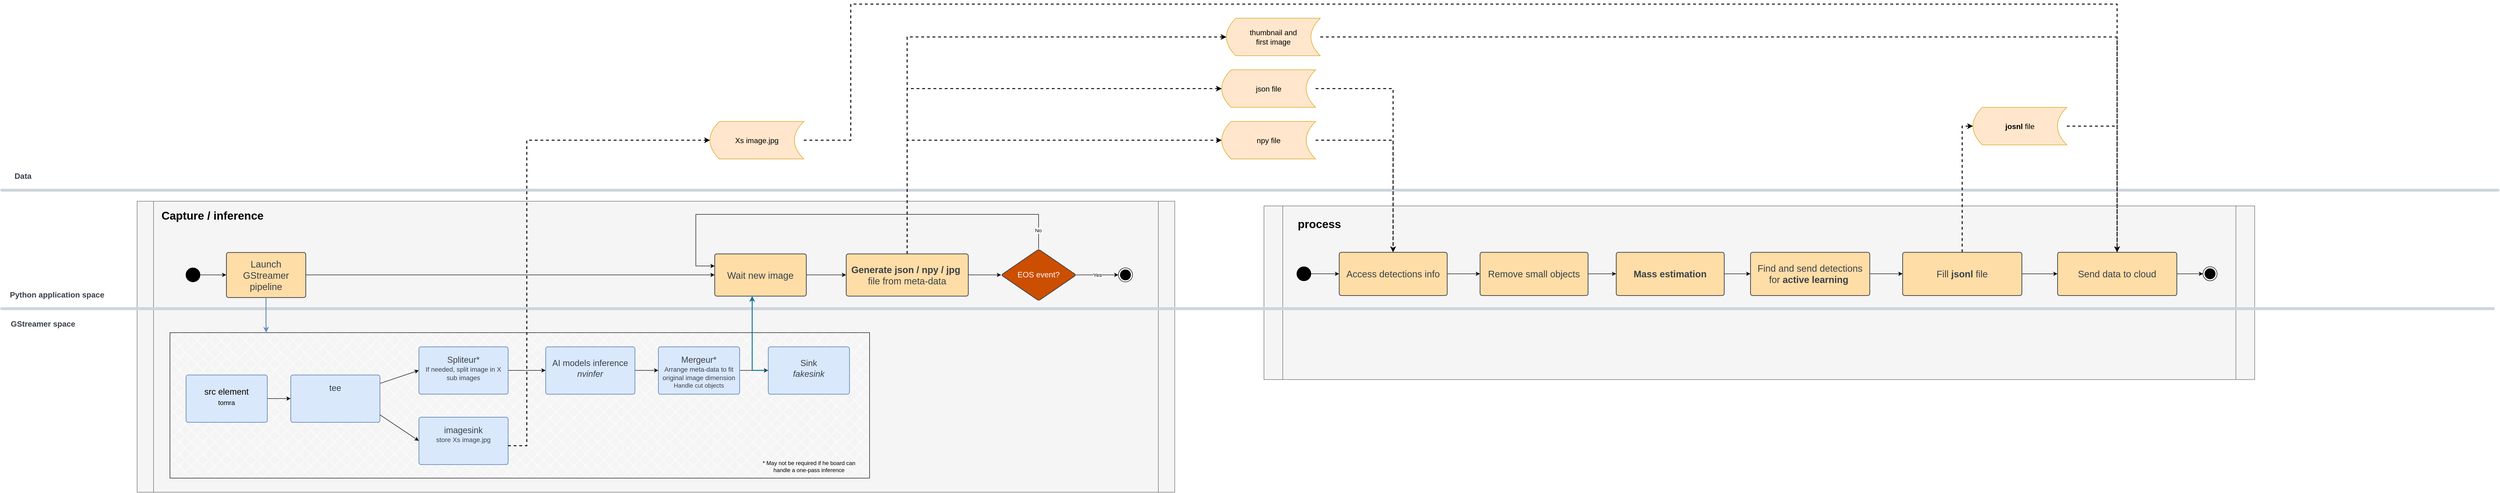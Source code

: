 <mxfile version="24.1.0" type="device">
  <diagram name="Page-1" id="bLCGhRyFuuZeX_9Asj9D">
    <mxGraphModel dx="3430" dy="1783" grid="1" gridSize="10" guides="1" tooltips="1" connect="1" arrows="1" fold="1" page="1" pageScale="1" pageWidth="827" pageHeight="1169" background="none" math="0" shadow="0">
      <root>
        <mxCell id="0" />
        <mxCell id="1" parent="0" />
        <mxCell id="dOEUqFh9uXieKaGuI0-Z-1" value="" style="shape=process;whiteSpace=wrap;html=1;backgroundOutline=1;size=0.019;fillColor=#f5f5f5;fontColor=#333333;strokeColor=#666666;" parent="1" vertex="1">
          <mxGeometry x="2770" y="489.8" width="2110" height="370" as="geometry" />
        </mxCell>
        <mxCell id="dOEUqFh9uXieKaGuI0-Z-2" value="" style="shape=process;whiteSpace=wrap;html=1;backgroundOutline=1;size=0.016;fillColor=#f5f5f5;fontColor=#333333;strokeColor=#666666;" parent="1" vertex="1">
          <mxGeometry x="370" y="479.8" width="2210" height="620" as="geometry" />
        </mxCell>
        <mxCell id="dOEUqFh9uXieKaGuI0-Z-3" value="Python application space" style="html=1;overflow=block;blockSpacing=1;whiteSpace=wrap;fontSize=16.7;fontColor=#3a414a;fontStyle=1;align=left;spacing=9;strokeOpacity=0;fillOpacity=0;rounded=1;absoluteArcSize=1;arcSize=9;fillColor=#000000;strokeWidth=1.5;lucidId=uomkAWNqSnUE;" parent="1" vertex="1">
          <mxGeometry x="90" y="642.62" width="239" height="75" as="geometry" />
        </mxCell>
        <mxCell id="dOEUqFh9uXieKaGuI0-Z-4" value="GStreamer space" style="html=1;overflow=block;blockSpacing=1;whiteSpace=wrap;fontSize=16.7;fontColor=#3a414a;fontStyle=1;align=left;spacing=9;verticalAlign=middle;strokeOpacity=0;fillOpacity=0;rounded=1;absoluteArcSize=1;arcSize=9;fillColor=#000000;strokeWidth=1.5;lucidId=13mkEYLY9BoW;" parent="1" vertex="1">
          <mxGeometry x="92" y="697.46" width="239" height="90" as="geometry" />
        </mxCell>
        <mxCell id="dOEUqFh9uXieKaGuI0-Z-5" style="edgeStyle=orthogonalEdgeStyle;rounded=0;orthogonalLoop=1;jettySize=auto;html=1;exitX=1;exitY=0.5;exitDx=0;exitDy=0;entryX=0;entryY=0.5;entryDx=0;entryDy=0;" parent="1" source="dOEUqFh9uXieKaGuI0-Z-81" target="dOEUqFh9uXieKaGuI0-Z-54" edge="1">
          <mxGeometry relative="1" as="geometry">
            <mxPoint x="600" y="636.72" as="sourcePoint" />
            <mxPoint x="570.0" y="636.72" as="targetPoint" />
          </mxGeometry>
        </mxCell>
        <mxCell id="dOEUqFh9uXieKaGuI0-Z-6" value="" style="html=1;overflow=block;blockSpacing=1;whiteSpace=wrap;fontSize=13;spacing=0;strokeColor=#ced4db;strokeOpacity=100;rounded=1;absoluteArcSize=1;arcSize=9;strokeWidth=3;lucidId=4jmkHQJY3b9r;" parent="1" vertex="1">
          <mxGeometry x="80" y="454.8" width="5320" height="3" as="geometry" />
        </mxCell>
        <mxCell id="dOEUqFh9uXieKaGuI0-Z-7" value="Data" style="html=1;overflow=block;blockSpacing=1;whiteSpace=wrap;fontSize=16.7;fontColor=#3a414a;fontStyle=1;align=left;spacing=9;strokeOpacity=0;fillOpacity=0;rounded=1;absoluteArcSize=1;arcSize=9;fillColor=#000000;strokeWidth=1.5;lucidId=uomkAWNqSnUE;" parent="1" vertex="1">
          <mxGeometry x="100" y="389.8" width="239" height="75" as="geometry" />
        </mxCell>
        <mxCell id="dOEUqFh9uXieKaGuI0-Z-8" style="edgeStyle=orthogonalEdgeStyle;rounded=0;orthogonalLoop=1;jettySize=auto;html=1;entryX=0.5;entryY=0;entryDx=0;entryDy=0;dashed=1;strokeWidth=2;" parent="1" source="dOEUqFh9uXieKaGuI0-Z-9" target="dOEUqFh9uXieKaGuI0-Z-44" edge="1">
          <mxGeometry relative="1" as="geometry">
            <Array as="points">
              <mxPoint x="1890" y="349.8" />
              <mxPoint x="1890" y="59.8" />
              <mxPoint x="4587" y="59.8" />
            </Array>
          </mxGeometry>
        </mxCell>
        <mxCell id="dOEUqFh9uXieKaGuI0-Z-9" value="&lt;font size=&quot;3&quot;&gt;Xs image.jpg&lt;/font&gt;" style="shape=dataStorage;whiteSpace=wrap;html=1;fixedSize=1;fillColor=#ffe6cc;strokeColor=#d79b00;" parent="1" vertex="1">
          <mxGeometry x="1590" y="309.8" width="200" height="80" as="geometry" />
        </mxCell>
        <mxCell id="dOEUqFh9uXieKaGuI0-Z-88" style="edgeStyle=orthogonalEdgeStyle;rounded=0;orthogonalLoop=1;jettySize=auto;html=1;entryX=0;entryY=0.5;entryDx=0;entryDy=0;" parent="1" source="dOEUqFh9uXieKaGuI0-Z-16" target="dOEUqFh9uXieKaGuI0-Z-22" edge="1">
          <mxGeometry relative="1" as="geometry" />
        </mxCell>
        <mxCell id="dOEUqFh9uXieKaGuI0-Z-16" value="Wait new image" style="html=1;overflow=block;blockSpacing=1;whiteSpace=wrap;fontSize=20;fontColor=#3a414a;spacing=9;strokeColor=#3a414a;strokeOpacity=100;fillOpacity=100;rounded=1;absoluteArcSize=1;arcSize=9;fillColor=#ffdda6;strokeWidth=1.5;lucidId=LZbpj7SQXTFc;" parent="1" vertex="1">
          <mxGeometry x="1600" y="591.72" width="195" height="90" as="geometry" />
        </mxCell>
        <mxCell id="dOEUqFh9uXieKaGuI0-Z-17" style="edgeStyle=orthogonalEdgeStyle;rounded=0;orthogonalLoop=1;jettySize=auto;html=1;exitX=0.5;exitY=1;exitDx=0;exitDy=0;" parent="1" edge="1">
          <mxGeometry relative="1" as="geometry">
            <mxPoint x="1863.5" y="707.38" as="sourcePoint" />
            <mxPoint x="1863.5" y="707.38" as="targetPoint" />
          </mxGeometry>
        </mxCell>
        <mxCell id="dOEUqFh9uXieKaGuI0-Z-18" style="edgeStyle=orthogonalEdgeStyle;rounded=0;orthogonalLoop=1;jettySize=auto;html=1;entryX=0;entryY=0.5;entryDx=0;entryDy=0;dashed=1;strokeWidth=2;exitX=0.5;exitY=0;exitDx=0;exitDy=0;" parent="1" source="dOEUqFh9uXieKaGuI0-Z-22" target="dOEUqFh9uXieKaGuI0-Z-24" edge="1">
          <mxGeometry relative="1" as="geometry" />
        </mxCell>
        <mxCell id="dOEUqFh9uXieKaGuI0-Z-19" style="edgeStyle=orthogonalEdgeStyle;rounded=0;orthogonalLoop=1;jettySize=auto;html=1;entryX=0;entryY=0.5;entryDx=0;entryDy=0;dashed=1;strokeWidth=2;exitX=0.5;exitY=0;exitDx=0;exitDy=0;" parent="1" source="dOEUqFh9uXieKaGuI0-Z-22" target="dOEUqFh9uXieKaGuI0-Z-26" edge="1">
          <mxGeometry relative="1" as="geometry" />
        </mxCell>
        <mxCell id="dOEUqFh9uXieKaGuI0-Z-20" style="edgeStyle=orthogonalEdgeStyle;rounded=0;orthogonalLoop=1;jettySize=auto;html=1;entryX=0;entryY=0.5;entryDx=0;entryDy=0;dashed=1;strokeWidth=2;exitX=0.5;exitY=0;exitDx=0;exitDy=0;" parent="1" source="dOEUqFh9uXieKaGuI0-Z-22" target="dOEUqFh9uXieKaGuI0-Z-46" edge="1">
          <mxGeometry relative="1" as="geometry" />
        </mxCell>
        <mxCell id="dOEUqFh9uXieKaGuI0-Z-21" style="edgeStyle=orthogonalEdgeStyle;rounded=0;orthogonalLoop=1;jettySize=auto;html=1;" parent="1" source="dOEUqFh9uXieKaGuI0-Z-22" target="dOEUqFh9uXieKaGuI0-Z-50" edge="1">
          <mxGeometry relative="1" as="geometry" />
        </mxCell>
        <mxCell id="dOEUqFh9uXieKaGuI0-Z-22" value="&lt;b&gt;Generate json / npy / jpg&lt;/b&gt;&lt;b&gt;&amp;nbsp;&lt;/b&gt; file from meta-data" style="html=1;overflow=block;blockSpacing=1;whiteSpace=wrap;fontSize=20;fontColor=#3a414a;spacing=9;strokeColor=#3a414a;strokeOpacity=100;fillOpacity=100;rounded=1;absoluteArcSize=1;arcSize=9;fillColor=#ffdda6;strokeWidth=1.5;lucidId=LZbpj7SQXTFc;" parent="1" vertex="1">
          <mxGeometry x="1880" y="591.72" width="260" height="90" as="geometry" />
        </mxCell>
        <mxCell id="dOEUqFh9uXieKaGuI0-Z-23" style="edgeStyle=orthogonalEdgeStyle;rounded=0;orthogonalLoop=1;jettySize=auto;html=1;exitX=1;exitY=0.5;exitDx=0;exitDy=0;entryX=0.5;entryY=0;entryDx=0;entryDy=0;dashed=1;strokeWidth=2;" parent="1" source="dOEUqFh9uXieKaGuI0-Z-24" target="dOEUqFh9uXieKaGuI0-Z-29" edge="1">
          <mxGeometry relative="1" as="geometry" />
        </mxCell>
        <mxCell id="dOEUqFh9uXieKaGuI0-Z-24" value="&lt;font size=&quot;3&quot;&gt;json file&lt;/font&gt;" style="shape=dataStorage;whiteSpace=wrap;html=1;fixedSize=1;fillColor=#ffe6cc;strokeColor=#d79b00;" parent="1" vertex="1">
          <mxGeometry x="2680" y="199.8" width="200" height="80" as="geometry" />
        </mxCell>
        <mxCell id="dOEUqFh9uXieKaGuI0-Z-25" style="edgeStyle=orthogonalEdgeStyle;rounded=0;orthogonalLoop=1;jettySize=auto;html=1;dashed=1;strokeWidth=2;" parent="1" source="dOEUqFh9uXieKaGuI0-Z-26" target="dOEUqFh9uXieKaGuI0-Z-29" edge="1">
          <mxGeometry relative="1" as="geometry" />
        </mxCell>
        <mxCell id="dOEUqFh9uXieKaGuI0-Z-26" value="&lt;font size=&quot;3&quot;&gt;npy file&lt;/font&gt;" style="shape=dataStorage;whiteSpace=wrap;html=1;fixedSize=1;fillColor=#ffe6cc;strokeColor=#d79b00;" parent="1" vertex="1">
          <mxGeometry x="2680" y="309.8" width="200" height="80" as="geometry" />
        </mxCell>
        <mxCell id="dOEUqFh9uXieKaGuI0-Z-27" value="" style="html=1;overflow=block;blockSpacing=1;whiteSpace=wrap;fontSize=13;spacing=0;strokeColor=#ced4db;strokeOpacity=100;rounded=1;absoluteArcSize=1;arcSize=9;strokeWidth=3;lucidId=4jmkHQJY3b9r;" parent="1" vertex="1">
          <mxGeometry x="80" y="707.24" width="5310" height="3" as="geometry" />
        </mxCell>
        <mxCell id="dOEUqFh9uXieKaGuI0-Z-28" style="edgeStyle=orthogonalEdgeStyle;rounded=0;orthogonalLoop=1;jettySize=auto;html=1;entryX=0;entryY=0.5;entryDx=0;entryDy=0;" parent="1" source="dOEUqFh9uXieKaGuI0-Z-29" target="dOEUqFh9uXieKaGuI0-Z-31" edge="1">
          <mxGeometry relative="1" as="geometry" />
        </mxCell>
        <mxCell id="dOEUqFh9uXieKaGuI0-Z-29" value="Access detections info" style="html=1;overflow=block;blockSpacing=1;whiteSpace=wrap;fontSize=20;fontColor=#3a414a;spacing=9;strokeColor=#3a414a;strokeOpacity=100;fillOpacity=100;rounded=1;absoluteArcSize=1;arcSize=9;fillColor=#ffdda6;strokeWidth=1.5;lucidId=Gkmk1B4An0wA;" parent="1" vertex="1">
          <mxGeometry x="2930" y="588.36" width="230" height="92.13" as="geometry" />
        </mxCell>
        <mxCell id="dOEUqFh9uXieKaGuI0-Z-30" style="edgeStyle=orthogonalEdgeStyle;rounded=0;orthogonalLoop=1;jettySize=auto;html=1;entryX=0;entryY=0.5;entryDx=0;entryDy=0;" parent="1" source="dOEUqFh9uXieKaGuI0-Z-31" target="dOEUqFh9uXieKaGuI0-Z-33" edge="1">
          <mxGeometry relative="1" as="geometry" />
        </mxCell>
        <mxCell id="dOEUqFh9uXieKaGuI0-Z-31" value="Remove small objects" style="html=1;overflow=block;blockSpacing=1;whiteSpace=wrap;fontSize=20;fontColor=#3a414a;spacing=9;strokeColor=#3a414a;strokeOpacity=100;fillOpacity=100;rounded=1;absoluteArcSize=1;arcSize=9;fillColor=#ffdda6;strokeWidth=1.5;lucidId=Gkmk1B4An0wA;" parent="1" vertex="1">
          <mxGeometry x="3230" y="588.36" width="230" height="92.13" as="geometry" />
        </mxCell>
        <mxCell id="dOEUqFh9uXieKaGuI0-Z-32" style="edgeStyle=orthogonalEdgeStyle;rounded=0;orthogonalLoop=1;jettySize=auto;html=1;entryX=0;entryY=0.5;entryDx=0;entryDy=0;" parent="1" source="dOEUqFh9uXieKaGuI0-Z-33" target="dOEUqFh9uXieKaGuI0-Z-35" edge="1">
          <mxGeometry relative="1" as="geometry" />
        </mxCell>
        <mxCell id="dOEUqFh9uXieKaGuI0-Z-33" value="&lt;b&gt;Mass estimation&lt;/b&gt;" style="html=1;overflow=block;blockSpacing=1;whiteSpace=wrap;fontSize=20;fontColor=#3a414a;spacing=9;strokeColor=#3a414a;strokeOpacity=100;fillOpacity=100;rounded=1;absoluteArcSize=1;arcSize=9;fillColor=#ffdda6;strokeWidth=1.5;lucidId=Gkmk1B4An0wA;" parent="1" vertex="1">
          <mxGeometry x="3520" y="588.36" width="230" height="92.13" as="geometry" />
        </mxCell>
        <mxCell id="dOEUqFh9uXieKaGuI0-Z-34" style="edgeStyle=orthogonalEdgeStyle;rounded=0;orthogonalLoop=1;jettySize=auto;html=1;" parent="1" source="dOEUqFh9uXieKaGuI0-Z-35" target="dOEUqFh9uXieKaGuI0-Z-38" edge="1">
          <mxGeometry relative="1" as="geometry" />
        </mxCell>
        <mxCell id="dOEUqFh9uXieKaGuI0-Z-35" value="Find and send detections for&lt;b&gt; active learning&amp;nbsp;&lt;/b&gt;" style="html=1;overflow=block;blockSpacing=1;whiteSpace=wrap;fontSize=20;fontColor=#3a414a;spacing=9;strokeColor=#3a414a;strokeOpacity=100;fillOpacity=100;rounded=1;absoluteArcSize=1;arcSize=9;fillColor=#ffdda6;strokeWidth=1.5;lucidId=Gkmk1B4An0wA;" parent="1" vertex="1">
          <mxGeometry x="3806" y="588.36" width="254" height="92.13" as="geometry" />
        </mxCell>
        <mxCell id="dOEUqFh9uXieKaGuI0-Z-36" style="edgeStyle=orthogonalEdgeStyle;rounded=0;orthogonalLoop=1;jettySize=auto;html=1;entryX=0;entryY=0.5;entryDx=0;entryDy=0;dashed=1;strokeWidth=2;" parent="1" source="dOEUqFh9uXieKaGuI0-Z-38" target="dOEUqFh9uXieKaGuI0-Z-40" edge="1">
          <mxGeometry relative="1" as="geometry" />
        </mxCell>
        <mxCell id="dOEUqFh9uXieKaGuI0-Z-37" style="edgeStyle=orthogonalEdgeStyle;rounded=0;orthogonalLoop=1;jettySize=auto;html=1;entryX=0;entryY=0.5;entryDx=0;entryDy=0;" parent="1" source="dOEUqFh9uXieKaGuI0-Z-38" target="dOEUqFh9uXieKaGuI0-Z-44" edge="1">
          <mxGeometry relative="1" as="geometry" />
        </mxCell>
        <mxCell id="dOEUqFh9uXieKaGuI0-Z-38" value="Fill &lt;b&gt;jsonl &lt;/b&gt;file" style="html=1;overflow=block;blockSpacing=1;whiteSpace=wrap;fontSize=20;fontColor=#3a414a;spacing=9;strokeColor=#3a414a;strokeOpacity=100;fillOpacity=100;rounded=1;absoluteArcSize=1;arcSize=9;fillColor=#ffdda6;strokeWidth=1.5;lucidId=Gkmk1B4An0wA;" parent="1" vertex="1">
          <mxGeometry x="4130" y="588.36" width="254" height="92.13" as="geometry" />
        </mxCell>
        <mxCell id="dOEUqFh9uXieKaGuI0-Z-39" style="edgeStyle=orthogonalEdgeStyle;rounded=0;orthogonalLoop=1;jettySize=auto;html=1;entryX=0.5;entryY=0;entryDx=0;entryDy=0;dashed=1;strokeWidth=2;" parent="1" source="dOEUqFh9uXieKaGuI0-Z-40" target="dOEUqFh9uXieKaGuI0-Z-44" edge="1">
          <mxGeometry relative="1" as="geometry">
            <Array as="points">
              <mxPoint x="4587" y="319.8" />
            </Array>
          </mxGeometry>
        </mxCell>
        <mxCell id="dOEUqFh9uXieKaGuI0-Z-40" value="&lt;font size=&quot;3&quot;&gt;&lt;b&gt;josnl&lt;/b&gt; file&lt;/font&gt;" style="shape=dataStorage;whiteSpace=wrap;html=1;fixedSize=1;fillColor=#ffe6cc;strokeColor=#d79b00;" parent="1" vertex="1">
          <mxGeometry x="4280" y="279.8" width="200" height="80" as="geometry" />
        </mxCell>
        <mxCell id="dOEUqFh9uXieKaGuI0-Z-41" value="&lt;h1 style=&quot;margin-top: 0px;&quot;&gt;Capture / inference&lt;/h1&gt;" style="text;html=1;whiteSpace=wrap;overflow=hidden;rounded=0;" parent="1" vertex="1">
          <mxGeometry x="420" y="489.8" width="249" height="45.96" as="geometry" />
        </mxCell>
        <mxCell id="dOEUqFh9uXieKaGuI0-Z-42" value="&lt;h1 style=&quot;margin-top: 0px;&quot;&gt;process&lt;/h1&gt;" style="text;html=1;whiteSpace=wrap;overflow=hidden;rounded=0;" parent="1" vertex="1">
          <mxGeometry x="2840" y="508.36" width="180" height="120" as="geometry" />
        </mxCell>
        <mxCell id="dOEUqFh9uXieKaGuI0-Z-43" style="edgeStyle=orthogonalEdgeStyle;rounded=0;orthogonalLoop=1;jettySize=auto;html=1;entryX=0;entryY=0.5;entryDx=0;entryDy=0;" parent="1" source="dOEUqFh9uXieKaGuI0-Z-44" target="dOEUqFh9uXieKaGuI0-Z-85" edge="1">
          <mxGeometry relative="1" as="geometry">
            <mxPoint x="4790" y="634.4" as="targetPoint" />
          </mxGeometry>
        </mxCell>
        <mxCell id="dOEUqFh9uXieKaGuI0-Z-44" value="Send data to cloud" style="html=1;overflow=block;blockSpacing=1;whiteSpace=wrap;fontSize=20;fontColor=#3a414a;spacing=9;strokeColor=#3a414a;strokeOpacity=100;fillOpacity=100;rounded=1;absoluteArcSize=1;arcSize=9;fillColor=#ffdda6;strokeWidth=1.5;lucidId=Gkmk1B4An0wA;" parent="1" vertex="1">
          <mxGeometry x="4460" y="588.36" width="254" height="92.13" as="geometry" />
        </mxCell>
        <mxCell id="dOEUqFh9uXieKaGuI0-Z-45" style="edgeStyle=orthogonalEdgeStyle;rounded=0;orthogonalLoop=1;jettySize=auto;html=1;dashed=1;strokeWidth=2;" parent="1" source="dOEUqFh9uXieKaGuI0-Z-46" target="dOEUqFh9uXieKaGuI0-Z-44" edge="1">
          <mxGeometry relative="1" as="geometry">
            <Array as="points">
              <mxPoint x="4587" y="129.8" />
            </Array>
          </mxGeometry>
        </mxCell>
        <mxCell id="dOEUqFh9uXieKaGuI0-Z-46" value="&lt;font size=&quot;3&quot;&gt;thumbnail and &lt;br&gt;first image&lt;/font&gt;" style="shape=dataStorage;whiteSpace=wrap;html=1;fixedSize=1;fillColor=#ffe6cc;strokeColor=#d79b00;" parent="1" vertex="1">
          <mxGeometry x="2690" y="89.8" width="200" height="80" as="geometry" />
        </mxCell>
        <mxCell id="dOEUqFh9uXieKaGuI0-Z-47" style="edgeStyle=orthogonalEdgeStyle;rounded=0;orthogonalLoop=1;jettySize=auto;html=1;" parent="1" source="dOEUqFh9uXieKaGuI0-Z-50" edge="1">
          <mxGeometry relative="1" as="geometry">
            <mxPoint x="1600" y="617.8" as="targetPoint" />
            <Array as="points">
              <mxPoint x="2290" y="507.8" />
              <mxPoint x="1560" y="507.8" />
              <mxPoint x="1560" y="617.8" />
            </Array>
          </mxGeometry>
        </mxCell>
        <mxCell id="dOEUqFh9uXieKaGuI0-Z-48" value="No" style="edgeLabel;html=1;align=center;verticalAlign=middle;resizable=0;points=[];" parent="dOEUqFh9uXieKaGuI0-Z-47" vertex="1" connectable="0">
          <mxGeometry x="-0.916" y="1" relative="1" as="geometry">
            <mxPoint as="offset" />
          </mxGeometry>
        </mxCell>
        <mxCell id="dOEUqFh9uXieKaGuI0-Z-49" value="Yes" style="edgeStyle=orthogonalEdgeStyle;rounded=0;orthogonalLoop=1;jettySize=auto;html=1;entryX=0;entryY=0.5;entryDx=0;entryDy=0;" parent="1" source="dOEUqFh9uXieKaGuI0-Z-50" target="dOEUqFh9uXieKaGuI0-Z-82" edge="1">
          <mxGeometry relative="1" as="geometry">
            <mxPoint x="2700" y="633.213" as="targetPoint" />
          </mxGeometry>
        </mxCell>
        <mxCell id="dOEUqFh9uXieKaGuI0-Z-50" value="EOS event?" style="html=1;overflow=block;blockSpacing=1;whiteSpace=wrap;rhombus;fontSize=16.7;fontColor=#ffffff;spacing=3.8;strokeColor=#3a414a;strokeOpacity=100;fillOpacity=100;rounded=1;absoluteArcSize=1;arcSize=9;fillColor=#cc4e00;strokeWidth=1.5;lucidId=LZbpflzS91ef;" parent="1" vertex="1">
          <mxGeometry x="2210" y="581.87" width="160" height="109.69" as="geometry" />
        </mxCell>
        <mxCell id="dOEUqFh9uXieKaGuI0-Z-53" style="edgeStyle=orthogonalEdgeStyle;rounded=0;orthogonalLoop=1;jettySize=auto;html=1;" parent="1" source="dOEUqFh9uXieKaGuI0-Z-54" target="dOEUqFh9uXieKaGuI0-Z-16" edge="1">
          <mxGeometry relative="1" as="geometry" />
        </mxCell>
        <mxCell id="dOEUqFh9uXieKaGuI0-Z-54" value="Launch GStreamer pipeline" style="html=1;overflow=block;blockSpacing=1;whiteSpace=wrap;fontSize=20;fontColor=#3a414a;spacing=9;strokeColor=#3a414a;strokeOpacity=100;fillOpacity=100;rounded=1;absoluteArcSize=1;arcSize=9;fillColor=#ffdda6;strokeWidth=1.5;lucidId=Gkmk1B4An0wA;" parent="1" vertex="1">
          <mxGeometry x="560" y="588.74" width="169" height="95.96" as="geometry" />
        </mxCell>
        <mxCell id="dOEUqFh9uXieKaGuI0-Z-57" value="" style="rounded=0;whiteSpace=wrap;html=1;fillStyle=cross-hatch;" parent="1" vertex="1">
          <mxGeometry x="440" y="759.8" width="1490" height="310" as="geometry" />
        </mxCell>
        <mxCell id="dOEUqFh9uXieKaGuI0-Z-87" style="edgeStyle=orthogonalEdgeStyle;rounded=0;orthogonalLoop=1;jettySize=auto;html=1;entryX=0;entryY=0.5;entryDx=0;entryDy=0;" parent="1" source="dOEUqFh9uXieKaGuI0-Z-59" target="dOEUqFh9uXieKaGuI0-Z-62" edge="1">
          <mxGeometry relative="1" as="geometry" />
        </mxCell>
        <mxCell id="dOEUqFh9uXieKaGuI0-Z-59" value="&lt;div style=&quot;display: flex; justify-content: center; text-align: center; align-items: baseline; line-height: 1.25; margin-top: -2px;&quot;&gt;&lt;span style=&quot;color: rgb(58, 65, 74);&quot;&gt;&lt;br&gt;&lt;span style=&quot;font-size: 18.3px;&quot;&gt;Spliteur*&lt;/span&gt;&lt;br&gt;&lt;font style=&quot;font-size: 14px;&quot;&gt;If needed, split image in X sub images&lt;br&gt;&lt;/font&gt;&lt;/span&gt;&lt;/div&gt;" style="html=1;overflow=block;blockSpacing=1;whiteSpace=wrap;fontSize=13;spacing=3.8;verticalAlign=top;strokeColor=#6c8ebf;strokeOpacity=100;fillOpacity=100;rounded=1;absoluteArcSize=1;arcSize=9;fillColor=#dae8fc;strokeWidth=1.5;lucidId=0~OilkY4ChpM;" parent="1" vertex="1">
          <mxGeometry x="970" y="789.799" width="190" height="100.822" as="geometry" />
        </mxCell>
        <mxCell id="dOEUqFh9uXieKaGuI0-Z-60" value="&lt;div style=&quot;display: flex; justify-content: center; text-align: center; align-items: baseline; font-size: 0; line-height: 1.25;margin-top: -2px;&quot;&gt;&lt;span&gt;&lt;span style=&quot;font-size:18.3px;color:#3a414a;&quot;&gt;&lt;br&gt;Sink&lt;br&gt;&lt;/span&gt;&lt;span style=&quot;font-size:18.3px;color:#3a414a;font-style: italic;&quot;&gt;fakesink&lt;/span&gt;&lt;/span&gt;&lt;/div&gt;" style="html=1;overflow=block;blockSpacing=1;whiteSpace=wrap;fontSize=13;spacing=3.8;verticalAlign=top;strokeColor=#6c8ebf;strokeOpacity=100;fillOpacity=100;rounded=1;absoluteArcSize=1;arcSize=9;fillColor=#dae8fc;strokeWidth=1.5;lucidId=LZbpuTU28Y_f;" parent="1" vertex="1">
          <mxGeometry x="1714" y="789.8" width="173" height="101" as="geometry" />
        </mxCell>
        <mxCell id="dOEUqFh9uXieKaGuI0-Z-61" style="edgeStyle=orthogonalEdgeStyle;rounded=0;orthogonalLoop=1;jettySize=auto;html=1;" parent="1" source="dOEUqFh9uXieKaGuI0-Z-62" target="dOEUqFh9uXieKaGuI0-Z-64" edge="1">
          <mxGeometry relative="1" as="geometry" />
        </mxCell>
        <mxCell id="dOEUqFh9uXieKaGuI0-Z-62" value="&lt;div style=&quot;display: flex; justify-content: center; text-align: center; align-items: baseline; font-size: 0; line-height: 1.25;margin-top: -2px;&quot;&gt;&lt;span&gt;&lt;span style=&quot;font-size:18.3px;color:#3a414a;&quot;&gt;&#xa;AI models inference&#xa;&lt;/span&gt;&lt;span style=&quot;font-size:18.3px;color:#3a414a;font-style: italic;&quot;&gt;nvinfer&lt;/span&gt;&lt;/span&gt;&lt;/div&gt;" style="html=1;overflow=block;blockSpacing=1;whiteSpace=wrap;fontSize=13;spacing=3.8;verticalAlign=top;strokeColor=#6c8ebf;strokeOpacity=100;fillOpacity=100;rounded=1;absoluteArcSize=1;arcSize=9;fillColor=#dae8fc;strokeWidth=1.5;lucidId=LZbpjBvLfDu2;" parent="1" vertex="1">
          <mxGeometry x="1240" y="789.8" width="190" height="101" as="geometry" />
        </mxCell>
        <mxCell id="dOEUqFh9uXieKaGuI0-Z-63" style="edgeStyle=orthogonalEdgeStyle;rounded=0;orthogonalLoop=1;jettySize=auto;html=1;" parent="1" source="dOEUqFh9uXieKaGuI0-Z-64" target="dOEUqFh9uXieKaGuI0-Z-60" edge="1">
          <mxGeometry relative="1" as="geometry" />
        </mxCell>
        <mxCell id="dOEUqFh9uXieKaGuI0-Z-64" value="&lt;div style=&quot;display: flex; justify-content: center; text-align: center; align-items: baseline; line-height: 1.25; margin-top: -2px;&quot;&gt;&lt;span style=&quot;color: rgb(58, 65, 74);&quot;&gt;&lt;br&gt;&lt;span style=&quot;font-size: 18.3px;&quot;&gt;Mergeur*&lt;/span&gt;&lt;br&gt;&lt;font style=&quot;font-size: 14px;&quot;&gt;Arrange meta-data to fit original image dimension&lt;br&gt;&lt;/font&gt;Handle cut objects&lt;/span&gt;&lt;span style=&quot;font-size: 0px;&quot;&gt;ede&lt;/span&gt;&lt;/div&gt;" style="html=1;overflow=block;blockSpacing=1;whiteSpace=wrap;fontSize=13;spacing=3.8;verticalAlign=top;strokeColor=#6c8ebf;strokeOpacity=100;fillOpacity=100;rounded=1;absoluteArcSize=1;arcSize=9;fillColor=#dae8fc;strokeWidth=1.5;lucidId=LZbpP9IEYEh~;" parent="1" vertex="1">
          <mxGeometry x="1480" y="789.8" width="173" height="101" as="geometry" />
        </mxCell>
        <mxCell id="dOEUqFh9uXieKaGuI0-Z-66" style="rounded=0;orthogonalLoop=1;jettySize=auto;html=1;entryX=0;entryY=0.5;entryDx=0;entryDy=0;" parent="1" source="dOEUqFh9uXieKaGuI0-Z-67" target="dOEUqFh9uXieKaGuI0-Z-59" edge="1">
          <mxGeometry relative="1" as="geometry" />
        </mxCell>
        <mxCell id="dOEUqFh9uXieKaGuI0-Z-67" value="&lt;div style=&quot;display: flex; justify-content: center; text-align: center; align-items: baseline; line-height: 1.25; margin-top: -2px;&quot;&gt;&lt;span style=&quot;color: rgb(58, 65, 74);&quot;&gt;&lt;br&gt;&lt;span style=&quot;font-size: 18.3px;&quot;&gt;tee&lt;/span&gt;&lt;/span&gt;&lt;/div&gt;" style="html=1;overflow=block;blockSpacing=1;whiteSpace=wrap;fontSize=13;spacing=3.8;verticalAlign=top;strokeColor=#6c8ebf;strokeOpacity=100;fillOpacity=100;rounded=1;absoluteArcSize=1;arcSize=9;fillColor=#dae8fc;strokeWidth=1.5;lucidId=0~OilkY4ChpM;" parent="1" vertex="1">
          <mxGeometry x="697" y="849.799" width="190" height="100.822" as="geometry" />
        </mxCell>
        <mxCell id="dOEUqFh9uXieKaGuI0-Z-70" value="&lt;div style=&quot;display: flex; justify-content: center; text-align: center; align-items: baseline; line-height: 1.25; margin-top: -2px;&quot;&gt;&lt;span style=&quot;color: rgb(58, 65, 74);&quot;&gt;&lt;br&gt;&lt;span style=&quot;font-size: 18.3px;&quot;&gt;imagesink&lt;/span&gt;&lt;br&gt;&lt;font style=&quot;font-size: 14px;&quot;&gt;store Xs image.jpg&lt;/font&gt;&lt;/span&gt;&lt;/div&gt;" style="html=1;overflow=block;blockSpacing=1;whiteSpace=wrap;fontSize=13;spacing=3.8;verticalAlign=top;strokeColor=#6c8ebf;strokeOpacity=100;fillOpacity=100;rounded=1;absoluteArcSize=1;arcSize=9;fillColor=#dae8fc;strokeWidth=1.5;lucidId=0~OilkY4ChpM;" parent="1" vertex="1">
          <mxGeometry x="970" y="939.799" width="190" height="100.822" as="geometry" />
        </mxCell>
        <mxCell id="dOEUqFh9uXieKaGuI0-Z-71" style="rounded=0;orthogonalLoop=1;jettySize=auto;html=1;entryX=0;entryY=0.5;entryDx=0;entryDy=0;exitX=1.002;exitY=0.846;exitDx=0;exitDy=0;exitPerimeter=0;" parent="1" source="dOEUqFh9uXieKaGuI0-Z-67" target="dOEUqFh9uXieKaGuI0-Z-70" edge="1">
          <mxGeometry relative="1" as="geometry" />
        </mxCell>
        <mxCell id="dOEUqFh9uXieKaGuI0-Z-86" style="edgeStyle=orthogonalEdgeStyle;rounded=0;orthogonalLoop=1;jettySize=auto;html=1;entryX=0;entryY=0.5;entryDx=0;entryDy=0;" parent="1" source="dOEUqFh9uXieKaGuI0-Z-74" target="dOEUqFh9uXieKaGuI0-Z-67" edge="1">
          <mxGeometry relative="1" as="geometry" />
        </mxCell>
        <mxCell id="dOEUqFh9uXieKaGuI0-Z-74" value="&lt;br&gt;src element&lt;div&gt;&lt;span style=&quot;font-size: 14px;&quot;&gt;tomra&lt;/span&gt;&lt;/div&gt;" style="html=1;overflow=block;blockSpacing=1;whiteSpace=wrap;fontSize=18.3;align=center;spacing=3.8;verticalAlign=top;strokeColor=#6c8ebf;strokeOpacity=100;fillOpacity=100;rounded=1;absoluteArcSize=1;arcSize=9;fillColor=#dae8fc;strokeWidth=1.5;lucidId=4MOiysq~3Pvm;" parent="1" vertex="1">
          <mxGeometry x="474" y="849.799" width="173" height="100.822" as="geometry" />
        </mxCell>
        <mxCell id="dOEUqFh9uXieKaGuI0-Z-75" style="edgeStyle=orthogonalEdgeStyle;rounded=0;orthogonalLoop=1;jettySize=auto;html=1;entryX=0;entryY=0.5;entryDx=0;entryDy=0;dashed=1;strokeWidth=2;" parent="1" source="dOEUqFh9uXieKaGuI0-Z-70" target="dOEUqFh9uXieKaGuI0-Z-9" edge="1">
          <mxGeometry relative="1" as="geometry">
            <Array as="points">
              <mxPoint x="1200" y="1000.8" />
              <mxPoint x="1200" y="349.8" />
            </Array>
          </mxGeometry>
        </mxCell>
        <mxCell id="dOEUqFh9uXieKaGuI0-Z-76" style="edgeStyle=orthogonalEdgeStyle;rounded=0;orthogonalLoop=1;jettySize=auto;html=1;strokeColor=#10739e;strokeWidth=2;fillColor=#b1ddf0;exitX=0;exitY=0.5;exitDx=0;exitDy=0;" parent="1" source="dOEUqFh9uXieKaGuI0-Z-60" edge="1">
          <mxGeometry relative="1" as="geometry">
            <Array as="points">
              <mxPoint x="1680" y="840.8" />
            </Array>
            <mxPoint x="2250" y="991.8" as="sourcePoint" />
            <mxPoint x="1680" y="681.8" as="targetPoint" />
          </mxGeometry>
        </mxCell>
        <mxCell id="dOEUqFh9uXieKaGuI0-Z-77" style="edgeStyle=orthogonalEdgeStyle;rounded=0;orthogonalLoop=1;jettySize=auto;html=1;strokeWidth=2;fillColor=#dae8fc;strokeColor=#6c8ebf;" parent="1" source="dOEUqFh9uXieKaGuI0-Z-54" edge="1">
          <mxGeometry relative="1" as="geometry">
            <Array as="points">
              <mxPoint x="645" y="739.8" />
              <mxPoint x="645" y="739.8" />
            </Array>
            <mxPoint x="645" y="759.8" as="targetPoint" />
          </mxGeometry>
        </mxCell>
        <mxCell id="dOEUqFh9uXieKaGuI0-Z-81" value="" style="ellipse;fillColor=strokeColor;html=1;" parent="1" vertex="1">
          <mxGeometry x="474" y="621.72" width="30" height="30" as="geometry" />
        </mxCell>
        <mxCell id="dOEUqFh9uXieKaGuI0-Z-82" value="" style="ellipse;html=1;shape=endState;fillColor=strokeColor;" parent="1" vertex="1">
          <mxGeometry x="2460" y="621.72" width="30" height="30" as="geometry" />
        </mxCell>
        <mxCell id="dOEUqFh9uXieKaGuI0-Z-83" style="edgeStyle=orthogonalEdgeStyle;rounded=0;orthogonalLoop=1;jettySize=auto;html=1;" parent="1" source="dOEUqFh9uXieKaGuI0-Z-84" target="dOEUqFh9uXieKaGuI0-Z-29" edge="1">
          <mxGeometry relative="1" as="geometry" />
        </mxCell>
        <mxCell id="dOEUqFh9uXieKaGuI0-Z-84" value="" style="ellipse;fillColor=strokeColor;html=1;" parent="1" vertex="1">
          <mxGeometry x="2840" y="619.43" width="30" height="30" as="geometry" />
        </mxCell>
        <mxCell id="dOEUqFh9uXieKaGuI0-Z-85" value="" style="ellipse;html=1;shape=endState;fillColor=strokeColor;" parent="1" vertex="1">
          <mxGeometry x="4770" y="619.42" width="30" height="30" as="geometry" />
        </mxCell>
        <mxCell id="dOEUqFh9uXieKaGuI0-Z-91" value="* May not be required if he board can handle a one-pass inference" style="text;html=1;align=center;verticalAlign=middle;whiteSpace=wrap;rounded=0;" parent="1" vertex="1">
          <mxGeometry x="1685.5" y="1029.8" width="230" height="30" as="geometry" />
        </mxCell>
      </root>
    </mxGraphModel>
  </diagram>
</mxfile>
